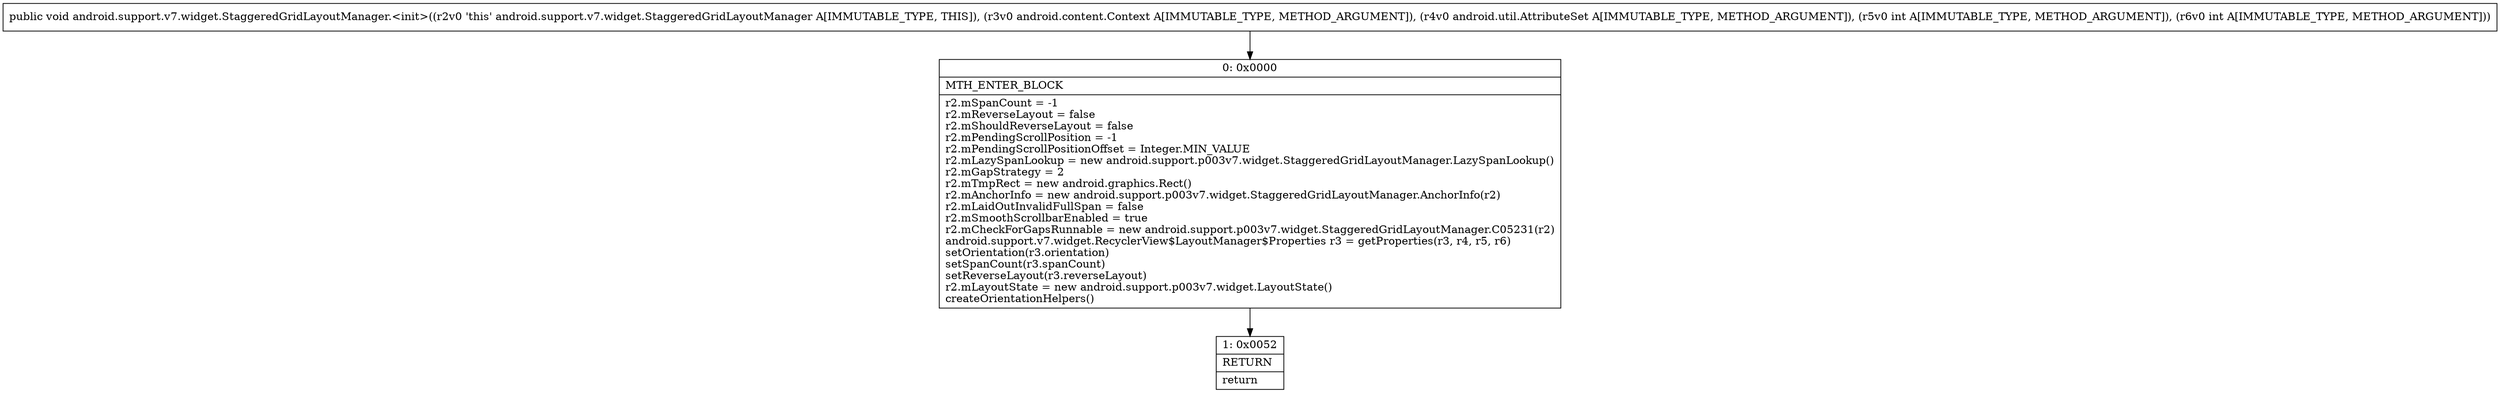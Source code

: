 digraph "CFG forandroid.support.v7.widget.StaggeredGridLayoutManager.\<init\>(Landroid\/content\/Context;Landroid\/util\/AttributeSet;II)V" {
Node_0 [shape=record,label="{0\:\ 0x0000|MTH_ENTER_BLOCK\l|r2.mSpanCount = \-1\lr2.mReverseLayout = false\lr2.mShouldReverseLayout = false\lr2.mPendingScrollPosition = \-1\lr2.mPendingScrollPositionOffset = Integer.MIN_VALUE\lr2.mLazySpanLookup = new android.support.p003v7.widget.StaggeredGridLayoutManager.LazySpanLookup()\lr2.mGapStrategy = 2\lr2.mTmpRect = new android.graphics.Rect()\lr2.mAnchorInfo = new android.support.p003v7.widget.StaggeredGridLayoutManager.AnchorInfo(r2)\lr2.mLaidOutInvalidFullSpan = false\lr2.mSmoothScrollbarEnabled = true\lr2.mCheckForGapsRunnable = new android.support.p003v7.widget.StaggeredGridLayoutManager.C05231(r2)\landroid.support.v7.widget.RecyclerView$LayoutManager$Properties r3 = getProperties(r3, r4, r5, r6)\lsetOrientation(r3.orientation)\lsetSpanCount(r3.spanCount)\lsetReverseLayout(r3.reverseLayout)\lr2.mLayoutState = new android.support.p003v7.widget.LayoutState()\lcreateOrientationHelpers()\l}"];
Node_1 [shape=record,label="{1\:\ 0x0052|RETURN\l|return\l}"];
MethodNode[shape=record,label="{public void android.support.v7.widget.StaggeredGridLayoutManager.\<init\>((r2v0 'this' android.support.v7.widget.StaggeredGridLayoutManager A[IMMUTABLE_TYPE, THIS]), (r3v0 android.content.Context A[IMMUTABLE_TYPE, METHOD_ARGUMENT]), (r4v0 android.util.AttributeSet A[IMMUTABLE_TYPE, METHOD_ARGUMENT]), (r5v0 int A[IMMUTABLE_TYPE, METHOD_ARGUMENT]), (r6v0 int A[IMMUTABLE_TYPE, METHOD_ARGUMENT])) }"];
MethodNode -> Node_0;
Node_0 -> Node_1;
}

